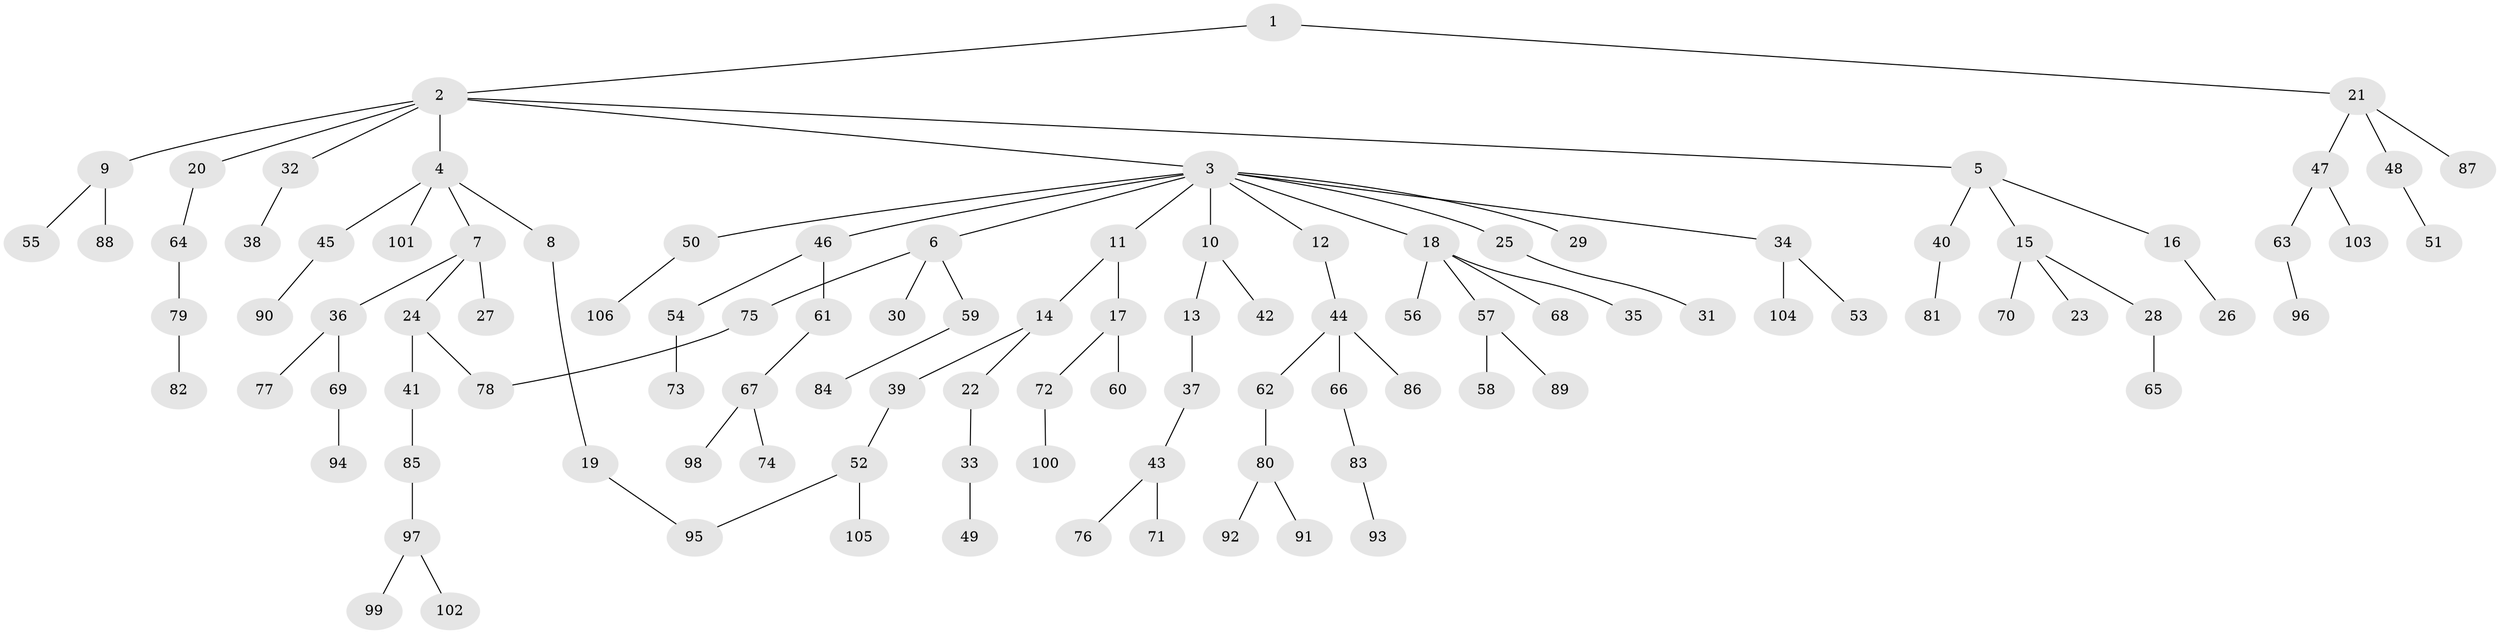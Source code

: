 // Generated by graph-tools (version 1.1) at 2025/42/03/09/25 04:42:39]
// undirected, 106 vertices, 107 edges
graph export_dot {
graph [start="1"]
  node [color=gray90,style=filled];
  1;
  2;
  3;
  4;
  5;
  6;
  7;
  8;
  9;
  10;
  11;
  12;
  13;
  14;
  15;
  16;
  17;
  18;
  19;
  20;
  21;
  22;
  23;
  24;
  25;
  26;
  27;
  28;
  29;
  30;
  31;
  32;
  33;
  34;
  35;
  36;
  37;
  38;
  39;
  40;
  41;
  42;
  43;
  44;
  45;
  46;
  47;
  48;
  49;
  50;
  51;
  52;
  53;
  54;
  55;
  56;
  57;
  58;
  59;
  60;
  61;
  62;
  63;
  64;
  65;
  66;
  67;
  68;
  69;
  70;
  71;
  72;
  73;
  74;
  75;
  76;
  77;
  78;
  79;
  80;
  81;
  82;
  83;
  84;
  85;
  86;
  87;
  88;
  89;
  90;
  91;
  92;
  93;
  94;
  95;
  96;
  97;
  98;
  99;
  100;
  101;
  102;
  103;
  104;
  105;
  106;
  1 -- 2;
  1 -- 21;
  2 -- 3;
  2 -- 4;
  2 -- 5;
  2 -- 9;
  2 -- 20;
  2 -- 32;
  3 -- 6;
  3 -- 10;
  3 -- 11;
  3 -- 12;
  3 -- 18;
  3 -- 25;
  3 -- 29;
  3 -- 34;
  3 -- 46;
  3 -- 50;
  4 -- 7;
  4 -- 8;
  4 -- 45;
  4 -- 101;
  5 -- 15;
  5 -- 16;
  5 -- 40;
  6 -- 30;
  6 -- 59;
  6 -- 75;
  7 -- 24;
  7 -- 27;
  7 -- 36;
  8 -- 19;
  9 -- 55;
  9 -- 88;
  10 -- 13;
  10 -- 42;
  11 -- 14;
  11 -- 17;
  12 -- 44;
  13 -- 37;
  14 -- 22;
  14 -- 39;
  15 -- 23;
  15 -- 28;
  15 -- 70;
  16 -- 26;
  17 -- 60;
  17 -- 72;
  18 -- 35;
  18 -- 56;
  18 -- 57;
  18 -- 68;
  19 -- 95;
  20 -- 64;
  21 -- 47;
  21 -- 48;
  21 -- 87;
  22 -- 33;
  24 -- 41;
  24 -- 78;
  25 -- 31;
  28 -- 65;
  32 -- 38;
  33 -- 49;
  34 -- 53;
  34 -- 104;
  36 -- 69;
  36 -- 77;
  37 -- 43;
  39 -- 52;
  40 -- 81;
  41 -- 85;
  43 -- 71;
  43 -- 76;
  44 -- 62;
  44 -- 66;
  44 -- 86;
  45 -- 90;
  46 -- 54;
  46 -- 61;
  47 -- 63;
  47 -- 103;
  48 -- 51;
  50 -- 106;
  52 -- 105;
  52 -- 95;
  54 -- 73;
  57 -- 58;
  57 -- 89;
  59 -- 84;
  61 -- 67;
  62 -- 80;
  63 -- 96;
  64 -- 79;
  66 -- 83;
  67 -- 74;
  67 -- 98;
  69 -- 94;
  72 -- 100;
  75 -- 78;
  79 -- 82;
  80 -- 91;
  80 -- 92;
  83 -- 93;
  85 -- 97;
  97 -- 99;
  97 -- 102;
}
